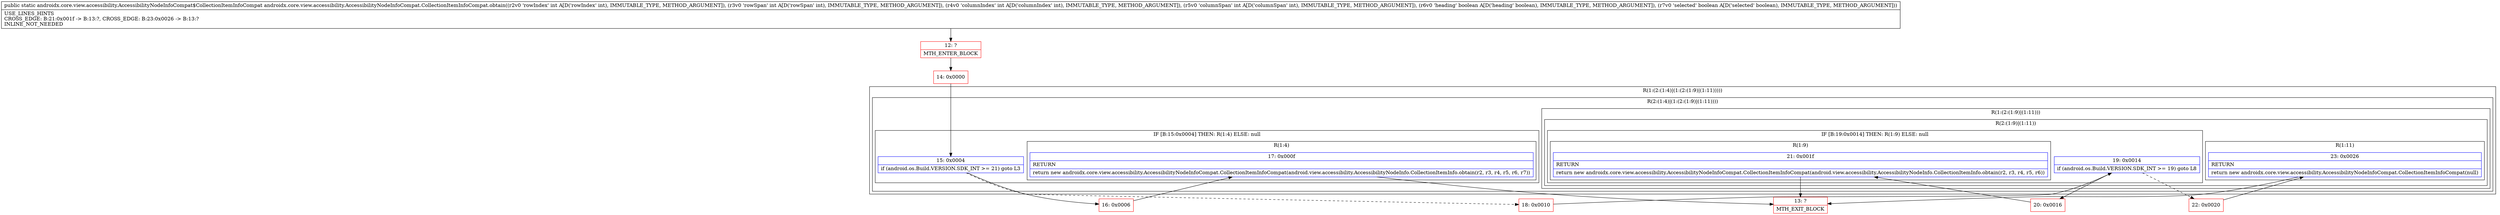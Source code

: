 digraph "CFG forandroidx.core.view.accessibility.AccessibilityNodeInfoCompat.CollectionItemInfoCompat.obtain(IIIIZZ)Landroidx\/core\/view\/accessibility\/AccessibilityNodeInfoCompat$CollectionItemInfoCompat;" {
subgraph cluster_Region_346601578 {
label = "R(1:(2:(1:4)|(1:(2:(1:9)|(1:11)))))";
node [shape=record,color=blue];
subgraph cluster_Region_707160561 {
label = "R(2:(1:4)|(1:(2:(1:9)|(1:11))))";
node [shape=record,color=blue];
subgraph cluster_IfRegion_1682341277 {
label = "IF [B:15:0x0004] THEN: R(1:4) ELSE: null";
node [shape=record,color=blue];
Node_15 [shape=record,label="{15\:\ 0x0004|if (android.os.Build.VERSION.SDK_INT \>= 21) goto L3\l}"];
subgraph cluster_Region_56887429 {
label = "R(1:4)";
node [shape=record,color=blue];
Node_17 [shape=record,label="{17\:\ 0x000f|RETURN\l|return new androidx.core.view.accessibility.AccessibilityNodeInfoCompat.CollectionItemInfoCompat(android.view.accessibility.AccessibilityNodeInfo.CollectionItemInfo.obtain(r2, r3, r4, r5, r6, r7))\l}"];
}
}
subgraph cluster_Region_1381931883 {
label = "R(1:(2:(1:9)|(1:11)))";
node [shape=record,color=blue];
subgraph cluster_Region_1261308208 {
label = "R(2:(1:9)|(1:11))";
node [shape=record,color=blue];
subgraph cluster_IfRegion_483602269 {
label = "IF [B:19:0x0014] THEN: R(1:9) ELSE: null";
node [shape=record,color=blue];
Node_19 [shape=record,label="{19\:\ 0x0014|if (android.os.Build.VERSION.SDK_INT \>= 19) goto L8\l}"];
subgraph cluster_Region_1062222946 {
label = "R(1:9)";
node [shape=record,color=blue];
Node_21 [shape=record,label="{21\:\ 0x001f|RETURN\l|return new androidx.core.view.accessibility.AccessibilityNodeInfoCompat.CollectionItemInfoCompat(android.view.accessibility.AccessibilityNodeInfo.CollectionItemInfo.obtain(r2, r3, r4, r5, r6))\l}"];
}
}
subgraph cluster_Region_435387680 {
label = "R(1:11)";
node [shape=record,color=blue];
Node_23 [shape=record,label="{23\:\ 0x0026|RETURN\l|return new androidx.core.view.accessibility.AccessibilityNodeInfoCompat.CollectionItemInfoCompat(null)\l}"];
}
}
}
}
}
Node_12 [shape=record,color=red,label="{12\:\ ?|MTH_ENTER_BLOCK\l}"];
Node_14 [shape=record,color=red,label="{14\:\ 0x0000}"];
Node_16 [shape=record,color=red,label="{16\:\ 0x0006}"];
Node_13 [shape=record,color=red,label="{13\:\ ?|MTH_EXIT_BLOCK\l}"];
Node_18 [shape=record,color=red,label="{18\:\ 0x0010}"];
Node_20 [shape=record,color=red,label="{20\:\ 0x0016}"];
Node_22 [shape=record,color=red,label="{22\:\ 0x0020}"];
MethodNode[shape=record,label="{public static androidx.core.view.accessibility.AccessibilityNodeInfoCompat$CollectionItemInfoCompat androidx.core.view.accessibility.AccessibilityNodeInfoCompat.CollectionItemInfoCompat.obtain((r2v0 'rowIndex' int A[D('rowIndex' int), IMMUTABLE_TYPE, METHOD_ARGUMENT]), (r3v0 'rowSpan' int A[D('rowSpan' int), IMMUTABLE_TYPE, METHOD_ARGUMENT]), (r4v0 'columnIndex' int A[D('columnIndex' int), IMMUTABLE_TYPE, METHOD_ARGUMENT]), (r5v0 'columnSpan' int A[D('columnSpan' int), IMMUTABLE_TYPE, METHOD_ARGUMENT]), (r6v0 'heading' boolean A[D('heading' boolean), IMMUTABLE_TYPE, METHOD_ARGUMENT]), (r7v0 'selected' boolean A[D('selected' boolean), IMMUTABLE_TYPE, METHOD_ARGUMENT]))  | USE_LINES_HINTS\lCROSS_EDGE: B:21:0x001f \-\> B:13:?, CROSS_EDGE: B:23:0x0026 \-\> B:13:?\lINLINE_NOT_NEEDED\l}"];
MethodNode -> Node_12;Node_15 -> Node_16;
Node_15 -> Node_18[style=dashed];
Node_17 -> Node_13;
Node_19 -> Node_20;
Node_19 -> Node_22[style=dashed];
Node_21 -> Node_13;
Node_23 -> Node_13;
Node_12 -> Node_14;
Node_14 -> Node_15;
Node_16 -> Node_17;
Node_18 -> Node_19;
Node_20 -> Node_21;
Node_22 -> Node_23;
}

